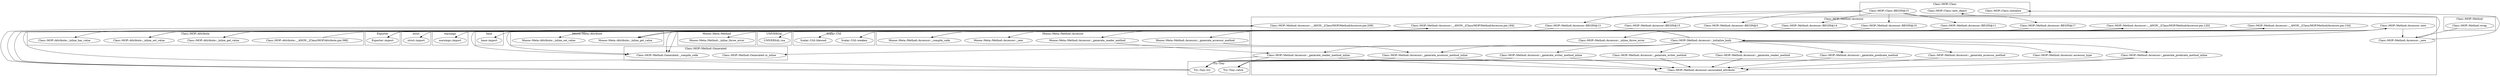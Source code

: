 digraph {
graph [overlap=false]
subgraph cluster_Try_Tiny {
	label="Try::Tiny";
	"Try::Tiny::catch";
	"Try::Tiny::try";
}
subgraph cluster_UNIVERSAL {
	label="UNIVERSAL";
	"UNIVERSAL::isa";
}
subgraph cluster_base {
	label="base";
	"base::import";
}
subgraph cluster_Class_MOP_Method_Generated {
	label="Class::MOP::Method::Generated";
	"Class::MOP::Method::Generated::_compile_code";
	"Class::MOP::Method::Generated::is_inline";
}
subgraph cluster_Exporter {
	label="Exporter";
	"Exporter::import";
}
subgraph cluster_Class_MOP_Attribute {
	label="Class::MOP::Attribute";
	"Class::MOP::Attribute::_inline_has_value";
	"Class::MOP::Attribute::__ANON__[Class/MOP/Attribute.pm:398]";
	"Class::MOP::Attribute::_inline_set_value";
	"Class::MOP::Attribute::_inline_get_value";
}
subgraph cluster_Moose_Meta_Attribute {
	label="Moose::Meta::Attribute";
	"Moose::Meta::Attribute::_inline_set_value";
	"Moose::Meta::Attribute::_inline_get_value";
}
subgraph cluster_Moose_Meta_Method_Accessor {
	label="Moose::Meta::Method::Accessor";
	"Moose::Meta::Method::Accessor::_generate_accessor_method";
	"Moose::Meta::Method::Accessor::_generate_reader_method";
	"Moose::Meta::Method::Accessor::_compile_code";
	"Moose::Meta::Method::Accessor::_new";
}
subgraph cluster_warnings {
	label="warnings";
	"warnings::import";
}
subgraph cluster_Scalar_Util {
	label="Scalar::Util";
	"Scalar::Util::blessed";
	"Scalar::Util::weaken";
}
subgraph cluster_Class_MOP_Method_Accessor {
	label="Class::MOP::Method::Accessor";
	"Class::MOP::Method::Accessor::BEGIN@15";
	"Class::MOP::Method::Accessor::_new";
	"Class::MOP::Method::Accessor::BEGIN@14";
	"Class::MOP::Method::Accessor::_initialize_body";
	"Class::MOP::Method::Accessor::_generate_reader_method";
	"Class::MOP::Method::Accessor::associated_attribute";
	"Class::MOP::Method::Accessor::BEGIN@10";
	"Class::MOP::Method::Accessor::_inline_throw_error";
	"Class::MOP::Method::Accessor::BEGIN@11";
	"Class::MOP::Method::Accessor::_generate_accessor_method_inline";
	"Class::MOP::Method::Accessor::BEGIN@3";
	"Class::MOP::Method::Accessor::_generate_writer_method_inline";
	"Class::MOP::Method::Accessor::_generate_predicate_method";
	"Class::MOP::Method::Accessor::_generate_accessor_method";
	"Class::MOP::Method::Accessor::__ANON__[Class/MOP/Method/Accessor.pm:184]";
	"Class::MOP::Method::Accessor::accessor_type";
	"Class::MOP::Method::Accessor::BEGIN@17";
	"Class::MOP::Method::Accessor::__ANON__[Class/MOP/Method/Accessor.pm:120]";
	"Class::MOP::Method::Accessor::BEGIN@13";
	"Class::MOP::Method::Accessor::__ANON__[Class/MOP/Method/Accessor.pm:154]";
	"Class::MOP::Method::Accessor::_generate_reader_method_inline";
	"Class::MOP::Method::Accessor::_generate_writer_method";
	"Class::MOP::Method::Accessor::new";
	"Class::MOP::Method::Accessor::_generate_predicate_method_inline";
	"Class::MOP::Method::Accessor::__ANON__[Class/MOP/Method/Accessor.pm:209]";
}
subgraph cluster_strict {
	label="strict";
	"strict::import";
}
subgraph cluster_Class_MOP_Class {
	label="Class::MOP::Class";
	"Class::MOP::Class::BEGIN@15";
	"Class::MOP::Class::initialize";
	"Class::MOP::Class::new_object";
}
subgraph cluster_Moose_Meta_Method {
	label="Moose::Meta::Method";
	"Moose::Meta::Method::_inline_throw_error";
}
subgraph cluster_Class_MOP_Method {
	label="Class::MOP::Method";
	"Class::MOP::Method::wrap";
}
"Class::MOP::Method::Accessor::_generate_accessor_method_inline" -> "Try::Tiny::try";
"Class::MOP::Method::Accessor::_generate_writer_method_inline" -> "Try::Tiny::try";
"Class::MOP::Method::Accessor::_generate_reader_method_inline" -> "Try::Tiny::try";
"Class::MOP::Method::Accessor::_generate_predicate_method_inline" -> "Try::Tiny::try";
"Class::MOP::Method::Accessor::BEGIN@13" -> "Exporter::import";
"Class::MOP::Method::Accessor::BEGIN@14" -> "Exporter::import";
"Class::MOP::Method::Accessor::BEGIN@15" -> "Exporter::import";
"Class::MOP::Class::BEGIN@15" -> "Class::MOP::Method::Accessor::BEGIN@13";
"Moose::Meta::Method::Accessor::_generate_reader_method" -> "Class::MOP::Method::Accessor::_generate_reader_method_inline";
"Class::MOP::Method::Accessor::_initialize_body" -> "Class::MOP::Method::Accessor::_generate_reader_method_inline";
"Class::MOP::Method::Accessor::__ANON__[Class/MOP/Method/Accessor.pm:120]" -> "Moose::Meta::Method::Accessor::_compile_code";
"Class::MOP::Method::Accessor::__ANON__[Class/MOP/Method/Accessor.pm:154]" -> "Moose::Meta::Method::Accessor::_compile_code";
"Class::MOP::Method::Accessor::new" -> "Scalar::Util::blessed";
"Class::MOP::Method::Accessor::_initialize_body" -> "Class::MOP::Method::Generated::is_inline";
"Moose::Meta::Method::Accessor::_generate_accessor_method" -> "Class::MOP::Method::Accessor::_generate_accessor_method_inline";
"Class::MOP::Method::Accessor::_initialize_body" -> "Class::MOP::Method::Accessor::_generate_accessor_method_inline";
"Class::MOP::Method::Accessor::_initialize_body" -> "Class::MOP::Method::Accessor::_generate_writer_method_inline";
"Try::Tiny::try" -> "Class::MOP::Method::Accessor::__ANON__[Class/MOP/Method/Accessor.pm:184]";
"Class::MOP::Method::Accessor::__ANON__[Class/MOP/Method/Accessor.pm:209]" -> "Class::MOP::Attribute::_inline_has_value";
"Class::MOP::Method::Accessor::_generate_accessor_method_inline" -> "Try::Tiny::catch";
"Class::MOP::Method::Accessor::_generate_writer_method_inline" -> "Try::Tiny::catch";
"Class::MOP::Method::Accessor::_generate_reader_method_inline" -> "Try::Tiny::catch";
"Class::MOP::Method::Accessor::_generate_predicate_method_inline" -> "Try::Tiny::catch";
"Class::MOP::Method::Accessor::_initialize_body" -> "Class::MOP::Method::Accessor::_generate_accessor_method";
"Class::MOP::Class::BEGIN@15" -> "Class::MOP::Method::Accessor::BEGIN@17";
"Class::MOP::Method::Accessor::BEGIN@17" -> "base::import";
"Class::MOP::Method::Accessor::BEGIN@11" -> "warnings::import";
"Try::Tiny::try" -> "Class::MOP::Method::Accessor::__ANON__[Class/MOP/Method/Accessor.pm:209]";
"Class::MOP::Method::Accessor::_new" -> "Class::MOP::Class::new_object";
"Class::MOP::Class::BEGIN@15" -> "Class::MOP::Method::Accessor::BEGIN@14";
"Class::MOP::Method::Accessor::_generate_accessor_method_inline" -> "Class::MOP::Method::Accessor::associated_attribute";
"Class::MOP::Method::Accessor::_generate_predicate_method" -> "Class::MOP::Method::Accessor::associated_attribute";
"Class::MOP::Method::Accessor::_generate_writer_method_inline" -> "Class::MOP::Method::Accessor::associated_attribute";
"Class::MOP::Method::Accessor::_generate_accessor_method" -> "Class::MOP::Method::Accessor::associated_attribute";
"Class::MOP::Method::Accessor::_generate_reader_method_inline" -> "Class::MOP::Method::Accessor::associated_attribute";
"Class::MOP::Method::Accessor::_generate_reader_method" -> "Class::MOP::Method::Accessor::associated_attribute";
"Class::MOP::Method::Accessor::_generate_writer_method" -> "Class::MOP::Method::Accessor::associated_attribute";
"Class::MOP::Method::Accessor::_generate_predicate_method_inline" -> "Class::MOP::Method::Accessor::associated_attribute";
"Class::MOP::Method::Accessor::__ANON__[Class/MOP/Method/Accessor.pm:154]" -> "Class::MOP::Method::Accessor::_inline_throw_error";
"Class::MOP::Method::Accessor::_initialize_body" -> "Moose::Meta::Method::Accessor::_generate_reader_method";
"Class::MOP::Method::Accessor::_new" -> "Class::MOP::Class::initialize";
"Class::MOP::Method::Accessor::new" -> "Moose::Meta::Method::Accessor::_new";
"Class::MOP::Method::Accessor::_initialize_body" -> "Moose::Meta::Method::Accessor::_generate_accessor_method";
"Class::MOP::Method::Accessor::BEGIN@10" -> "strict::import";
"Class::MOP::Method::Accessor::_initialize_body" -> "Class::MOP::Method::Accessor::_generate_predicate_method";
"Class::MOP::Method::Accessor::__ANON__[Class/MOP/Method/Accessor.pm:120]" -> "Moose::Meta::Attribute::_inline_set_value";
"Class::MOP::Method::wrap" -> "Class::MOP::Method::Accessor::_new";
"Class::MOP::Method::Accessor::new" -> "Class::MOP::Method::Accessor::_new";
"Class::MOP::Method::Accessor::new" -> "Class::MOP::Method::Accessor::_initialize_body";
"Class::MOP::Class::BEGIN@15" -> "Class::MOP::Method::Accessor::BEGIN@11";
"Class::MOP::Class::BEGIN@15" -> "Class::MOP::Method::Accessor::BEGIN@15";
"Class::MOP::Method::Accessor::_initialize_body" -> "Class::MOP::Method::Accessor::_generate_reader_method";
"Class::MOP::Method::Accessor::__ANON__[Class/MOP/Method/Accessor.pm:120]" -> "Moose::Meta::Attribute::_inline_get_value";
"Class::MOP::Method::Accessor::__ANON__[Class/MOP/Method/Accessor.pm:154]" -> "Moose::Meta::Attribute::_inline_get_value";
"Class::MOP::Method::Accessor::_initialize_body" -> "Class::MOP::Method::Accessor::accessor_type";
"Class::MOP::Method::Accessor::_initialize_body" -> "Class::MOP::Method::Accessor::_generate_writer_method";
"Class::MOP::Class::BEGIN@15" -> "Class::MOP::Method::Accessor::BEGIN@10";
"Class::MOP::Method::Accessor::new" -> "Scalar::Util::weaken";
"Class::MOP::Method::Accessor::new" -> "UNIVERSAL::isa";
"Class::MOP::Method::Accessor::__ANON__[Class/MOP/Method/Accessor.pm:154]" -> "Moose::Meta::Method::_inline_throw_error";
"Class::MOP::Class::BEGIN@15" -> "Class::MOP::Method::Accessor::BEGIN@3";
"Class::MOP::Method::Accessor::__ANON__[Class/MOP/Method/Accessor.pm:120]" -> "Class::MOP::Method::Generated::_compile_code";
"Class::MOP::Method::Accessor::__ANON__[Class/MOP/Method/Accessor.pm:154]" -> "Class::MOP::Method::Generated::_compile_code";
"Class::MOP::Method::Accessor::__ANON__[Class/MOP/Method/Accessor.pm:184]" -> "Class::MOP::Method::Generated::_compile_code";
"Class::MOP::Method::Accessor::__ANON__[Class/MOP/Method/Accessor.pm:209]" -> "Class::MOP::Method::Generated::_compile_code";
"Class::MOP::Method::Accessor::__ANON__[Class/MOP/Method/Accessor.pm:120]" -> "Class::MOP::Attribute::_inline_set_value";
"Class::MOP::Method::Accessor::__ANON__[Class/MOP/Method/Accessor.pm:184]" -> "Class::MOP::Attribute::_inline_set_value";
"Try::Tiny::try" -> "Class::MOP::Method::Accessor::__ANON__[Class/MOP/Method/Accessor.pm:120]";
"Try::Tiny::try" -> "Class::MOP::Method::Accessor::__ANON__[Class/MOP/Method/Accessor.pm:154]";
"Class::MOP::Attribute::__ANON__[Class/MOP/Attribute.pm:398]" -> "Class::MOP::Method::Accessor::new";
"Class::MOP::Method::Accessor::__ANON__[Class/MOP/Method/Accessor.pm:120]" -> "Class::MOP::Attribute::_inline_get_value";
"Class::MOP::Method::Accessor::__ANON__[Class/MOP/Method/Accessor.pm:154]" -> "Class::MOP::Attribute::_inline_get_value";
"Class::MOP::Method::Accessor::_initialize_body" -> "Class::MOP::Method::Accessor::_generate_predicate_method_inline";
}
